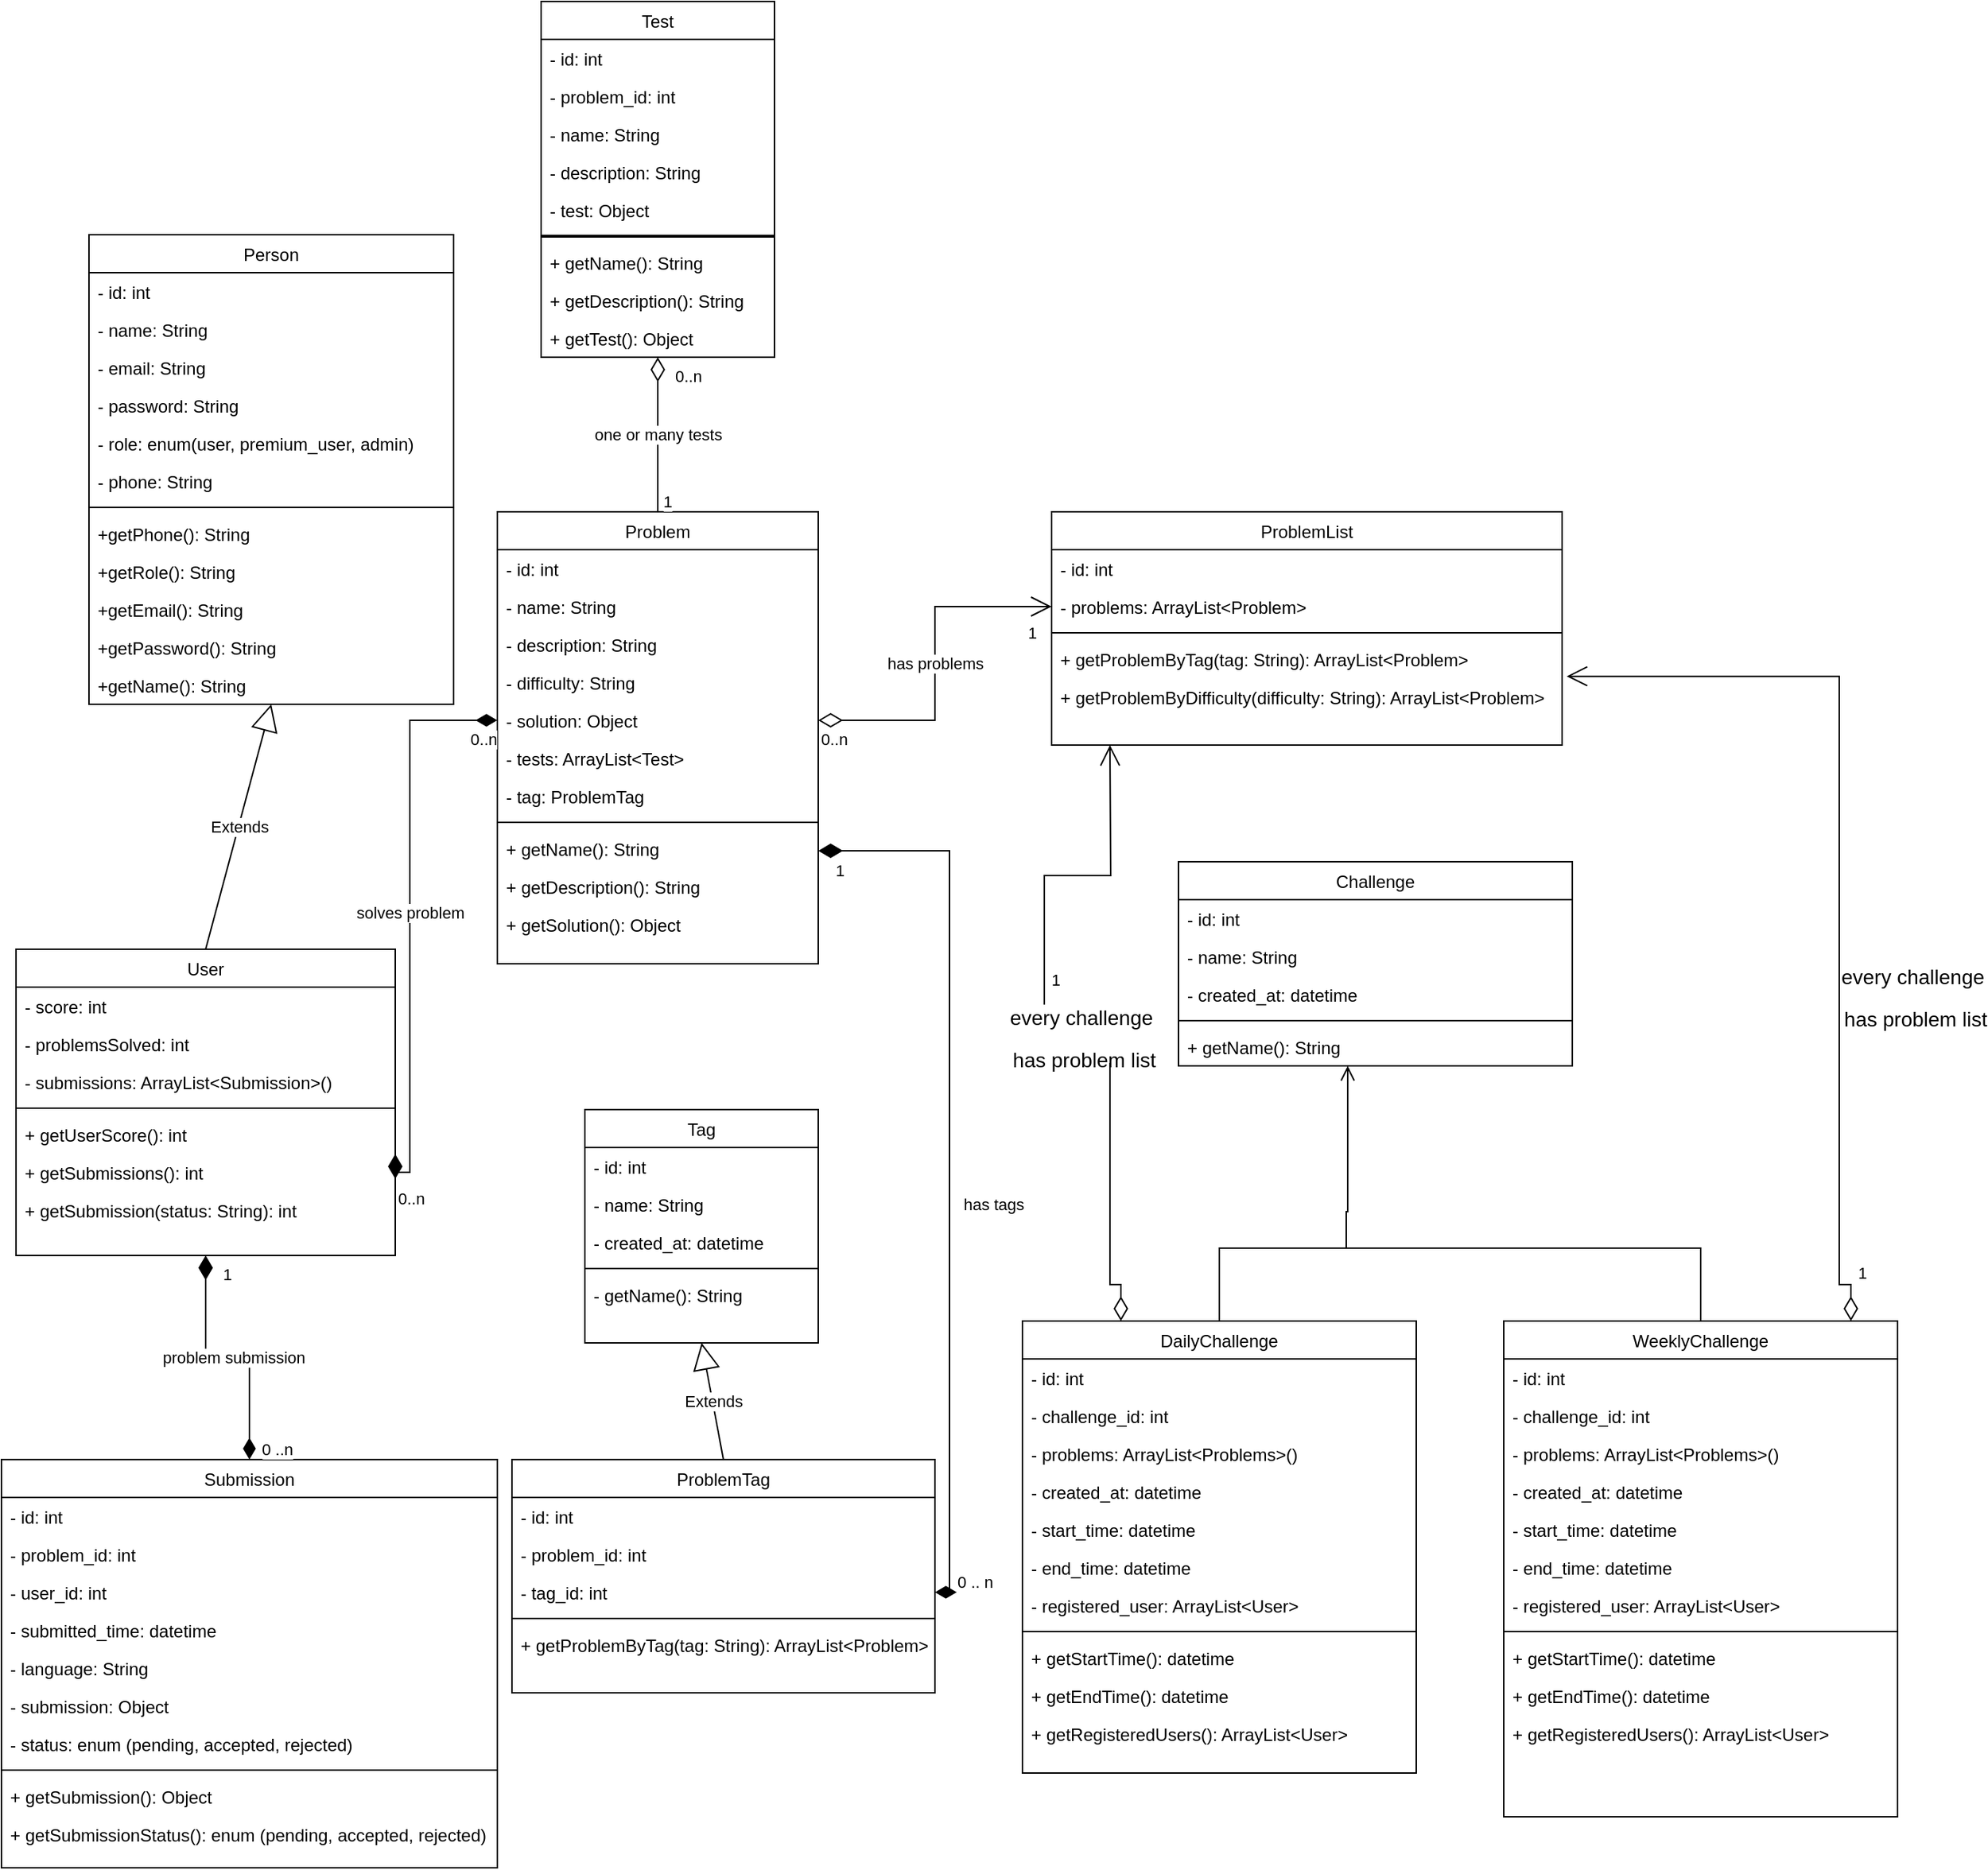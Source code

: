 <mxfile version="21.0.6" type="device"><diagram id="C5RBs43oDa-KdzZeNtuy" name="Page-1"><mxGraphModel dx="3000" dy="2715" grid="1" gridSize="10" guides="1" tooltips="1" connect="1" arrows="1" fold="1" page="1" pageScale="1" pageWidth="827" pageHeight="1169" math="0" shadow="0"><root><mxCell id="WIyWlLk6GJQsqaUBKTNV-0"/><mxCell id="WIyWlLk6GJQsqaUBKTNV-1" parent="WIyWlLk6GJQsqaUBKTNV-0"/><mxCell id="zkfFHV4jXpPFQw0GAbJ--0" value="Person" style="swimlane;fontStyle=0;align=center;verticalAlign=top;childLayout=stackLayout;horizontal=1;startSize=26;horizontalStack=0;resizeParent=1;resizeLast=0;collapsible=1;marginBottom=0;rounded=0;shadow=0;strokeWidth=1;" parent="WIyWlLk6GJQsqaUBKTNV-1" vertex="1"><mxGeometry x="80" y="-10" width="250" height="322" as="geometry"><mxRectangle x="230" y="140" width="160" height="26" as="alternateBounds"/></mxGeometry></mxCell><mxCell id="zkfFHV4jXpPFQw0GAbJ--1" value="- id: int" style="text;align=left;verticalAlign=top;spacingLeft=4;spacingRight=4;overflow=hidden;rotatable=0;points=[[0,0.5],[1,0.5]];portConstraint=eastwest;" parent="zkfFHV4jXpPFQw0GAbJ--0" vertex="1"><mxGeometry y="26" width="250" height="26" as="geometry"/></mxCell><mxCell id="zkfFHV4jXpPFQw0GAbJ--2" value="- name: String" style="text;align=left;verticalAlign=top;spacingLeft=4;spacingRight=4;overflow=hidden;rotatable=0;points=[[0,0.5],[1,0.5]];portConstraint=eastwest;rounded=0;shadow=0;html=0;" parent="zkfFHV4jXpPFQw0GAbJ--0" vertex="1"><mxGeometry y="52" width="250" height="26" as="geometry"/></mxCell><mxCell id="zkfFHV4jXpPFQw0GAbJ--3" value="- email: String" style="text;align=left;verticalAlign=top;spacingLeft=4;spacingRight=4;overflow=hidden;rotatable=0;points=[[0,0.5],[1,0.5]];portConstraint=eastwest;rounded=0;shadow=0;html=0;" parent="zkfFHV4jXpPFQw0GAbJ--0" vertex="1"><mxGeometry y="78" width="250" height="26" as="geometry"/></mxCell><mxCell id="Aw8aQ1RBLP3OvWB61qxJ-139" value="- password: String" style="text;align=left;verticalAlign=top;spacingLeft=4;spacingRight=4;overflow=hidden;rotatable=0;points=[[0,0.5],[1,0.5]];portConstraint=eastwest;rounded=0;shadow=0;html=0;" vertex="1" parent="zkfFHV4jXpPFQw0GAbJ--0"><mxGeometry y="104" width="250" height="26" as="geometry"/></mxCell><mxCell id="Aw8aQ1RBLP3OvWB61qxJ-0" value="- role: enum(user, premium_user, admin)" style="text;align=left;verticalAlign=top;spacingLeft=4;spacingRight=4;overflow=hidden;rotatable=0;points=[[0,0.5],[1,0.5]];portConstraint=eastwest;rounded=0;shadow=0;html=0;" vertex="1" parent="zkfFHV4jXpPFQw0GAbJ--0"><mxGeometry y="130" width="250" height="26" as="geometry"/></mxCell><mxCell id="Aw8aQ1RBLP3OvWB61qxJ-12" value="- phone: String" style="text;align=left;verticalAlign=top;spacingLeft=4;spacingRight=4;overflow=hidden;rotatable=0;points=[[0,0.5],[1,0.5]];portConstraint=eastwest;rounded=0;shadow=0;html=0;" vertex="1" parent="zkfFHV4jXpPFQw0GAbJ--0"><mxGeometry y="156" width="250" height="26" as="geometry"/></mxCell><mxCell id="Aw8aQ1RBLP3OvWB61qxJ-135" value="" style="line;strokeWidth=1;html=1;perimeter=backbonePerimeter;points=[];outlineConnect=0;" vertex="1" parent="zkfFHV4jXpPFQw0GAbJ--0"><mxGeometry y="182" width="250" height="10" as="geometry"/></mxCell><mxCell id="Aw8aQ1RBLP3OvWB61qxJ-136" value="+getPhone(): String" style="text;align=left;verticalAlign=top;spacingLeft=4;spacingRight=4;overflow=hidden;rotatable=0;points=[[0,0.5],[1,0.5]];portConstraint=eastwest;rounded=0;shadow=0;html=0;" vertex="1" parent="zkfFHV4jXpPFQw0GAbJ--0"><mxGeometry y="192" width="250" height="26" as="geometry"/></mxCell><mxCell id="Aw8aQ1RBLP3OvWB61qxJ-137" value="+getRole(): String" style="text;align=left;verticalAlign=top;spacingLeft=4;spacingRight=4;overflow=hidden;rotatable=0;points=[[0,0.5],[1,0.5]];portConstraint=eastwest;rounded=0;shadow=0;html=0;" vertex="1" parent="zkfFHV4jXpPFQw0GAbJ--0"><mxGeometry y="218" width="250" height="26" as="geometry"/></mxCell><mxCell id="Aw8aQ1RBLP3OvWB61qxJ-138" value="+getEmail(): String" style="text;align=left;verticalAlign=top;spacingLeft=4;spacingRight=4;overflow=hidden;rotatable=0;points=[[0,0.5],[1,0.5]];portConstraint=eastwest;rounded=0;shadow=0;html=0;" vertex="1" parent="zkfFHV4jXpPFQw0GAbJ--0"><mxGeometry y="244" width="250" height="26" as="geometry"/></mxCell><mxCell id="Aw8aQ1RBLP3OvWB61qxJ-140" value="+getPassword(): String" style="text;align=left;verticalAlign=top;spacingLeft=4;spacingRight=4;overflow=hidden;rotatable=0;points=[[0,0.5],[1,0.5]];portConstraint=eastwest;rounded=0;shadow=0;html=0;" vertex="1" parent="zkfFHV4jXpPFQw0GAbJ--0"><mxGeometry y="270" width="250" height="26" as="geometry"/></mxCell><mxCell id="Aw8aQ1RBLP3OvWB61qxJ-141" value="+getName(): String" style="text;align=left;verticalAlign=top;spacingLeft=4;spacingRight=4;overflow=hidden;rotatable=0;points=[[0,0.5],[1,0.5]];portConstraint=eastwest;rounded=0;shadow=0;html=0;" vertex="1" parent="zkfFHV4jXpPFQw0GAbJ--0"><mxGeometry y="296" width="250" height="26" as="geometry"/></mxCell><mxCell id="zkfFHV4jXpPFQw0GAbJ--17" value="Problem" style="swimlane;fontStyle=0;align=center;verticalAlign=top;childLayout=stackLayout;horizontal=1;startSize=26;horizontalStack=0;resizeParent=1;resizeLast=0;collapsible=1;marginBottom=0;rounded=0;shadow=0;strokeWidth=1;" parent="WIyWlLk6GJQsqaUBKTNV-1" vertex="1"><mxGeometry x="360" y="180" width="220" height="310" as="geometry"><mxRectangle x="550" y="140" width="160" height="26" as="alternateBounds"/></mxGeometry></mxCell><mxCell id="zkfFHV4jXpPFQw0GAbJ--18" value="- id: int" style="text;align=left;verticalAlign=top;spacingLeft=4;spacingRight=4;overflow=hidden;rotatable=0;points=[[0,0.5],[1,0.5]];portConstraint=eastwest;" parent="zkfFHV4jXpPFQw0GAbJ--17" vertex="1"><mxGeometry y="26" width="220" height="26" as="geometry"/></mxCell><mxCell id="zkfFHV4jXpPFQw0GAbJ--19" value="- name: String" style="text;align=left;verticalAlign=top;spacingLeft=4;spacingRight=4;overflow=hidden;rotatable=0;points=[[0,0.5],[1,0.5]];portConstraint=eastwest;rounded=0;shadow=0;html=0;" parent="zkfFHV4jXpPFQw0GAbJ--17" vertex="1"><mxGeometry y="52" width="220" height="26" as="geometry"/></mxCell><mxCell id="zkfFHV4jXpPFQw0GAbJ--20" value="- description: String" style="text;align=left;verticalAlign=top;spacingLeft=4;spacingRight=4;overflow=hidden;rotatable=0;points=[[0,0.5],[1,0.5]];portConstraint=eastwest;rounded=0;shadow=0;html=0;" parent="zkfFHV4jXpPFQw0GAbJ--17" vertex="1"><mxGeometry y="78" width="220" height="26" as="geometry"/></mxCell><mxCell id="zkfFHV4jXpPFQw0GAbJ--21" value="- difficulty: String" style="text;align=left;verticalAlign=top;spacingLeft=4;spacingRight=4;overflow=hidden;rotatable=0;points=[[0,0.5],[1,0.5]];portConstraint=eastwest;rounded=0;shadow=0;html=0;" parent="zkfFHV4jXpPFQw0GAbJ--17" vertex="1"><mxGeometry y="104" width="220" height="26" as="geometry"/></mxCell><mxCell id="zkfFHV4jXpPFQw0GAbJ--22" value="- solution: Object" style="text;align=left;verticalAlign=top;spacingLeft=4;spacingRight=4;overflow=hidden;rotatable=0;points=[[0,0.5],[1,0.5]];portConstraint=eastwest;rounded=0;shadow=0;html=0;" parent="zkfFHV4jXpPFQw0GAbJ--17" vertex="1"><mxGeometry y="130" width="220" height="26" as="geometry"/></mxCell><mxCell id="Aw8aQ1RBLP3OvWB61qxJ-3" value="- tests: ArrayList&lt;Test&gt;" style="text;align=left;verticalAlign=top;spacingLeft=4;spacingRight=4;overflow=hidden;rotatable=0;points=[[0,0.5],[1,0.5]];portConstraint=eastwest;rounded=0;shadow=0;html=0;" vertex="1" parent="zkfFHV4jXpPFQw0GAbJ--17"><mxGeometry y="156" width="220" height="26" as="geometry"/></mxCell><mxCell id="Aw8aQ1RBLP3OvWB61qxJ-14" value="- tag: ProblemTag" style="text;align=left;verticalAlign=top;spacingLeft=4;spacingRight=4;overflow=hidden;rotatable=0;points=[[0,0.5],[1,0.5]];portConstraint=eastwest;rounded=0;shadow=0;html=0;" vertex="1" parent="zkfFHV4jXpPFQw0GAbJ--17"><mxGeometry y="182" width="220" height="26" as="geometry"/></mxCell><mxCell id="Aw8aQ1RBLP3OvWB61qxJ-128" value="" style="line;strokeWidth=1;html=1;perimeter=backbonePerimeter;points=[];outlineConnect=0;" vertex="1" parent="zkfFHV4jXpPFQw0GAbJ--17"><mxGeometry y="208" width="220" height="10" as="geometry"/></mxCell><mxCell id="Aw8aQ1RBLP3OvWB61qxJ-129" value="+ getName(): String" style="text;align=left;verticalAlign=top;spacingLeft=4;spacingRight=4;overflow=hidden;rotatable=0;points=[[0,0.5],[1,0.5]];portConstraint=eastwest;rounded=0;shadow=0;html=0;" vertex="1" parent="zkfFHV4jXpPFQw0GAbJ--17"><mxGeometry y="218" width="220" height="26" as="geometry"/></mxCell><mxCell id="Aw8aQ1RBLP3OvWB61qxJ-130" value="+ getDescription(): String" style="text;align=left;verticalAlign=top;spacingLeft=4;spacingRight=4;overflow=hidden;rotatable=0;points=[[0,0.5],[1,0.5]];portConstraint=eastwest;rounded=0;shadow=0;html=0;" vertex="1" parent="zkfFHV4jXpPFQw0GAbJ--17"><mxGeometry y="244" width="220" height="26" as="geometry"/></mxCell><mxCell id="Aw8aQ1RBLP3OvWB61qxJ-131" value="+ getSolution(): Object" style="text;align=left;verticalAlign=top;spacingLeft=4;spacingRight=4;overflow=hidden;rotatable=0;points=[[0,0.5],[1,0.5]];portConstraint=eastwest;rounded=0;shadow=0;html=0;" vertex="1" parent="zkfFHV4jXpPFQw0GAbJ--17"><mxGeometry y="270" width="220" height="26" as="geometry"/></mxCell><mxCell id="Aw8aQ1RBLP3OvWB61qxJ-5" value="User" style="swimlane;fontStyle=0;align=center;verticalAlign=top;childLayout=stackLayout;horizontal=1;startSize=26;horizontalStack=0;resizeParent=1;resizeLast=0;collapsible=1;marginBottom=0;rounded=0;shadow=0;strokeWidth=1;" vertex="1" parent="WIyWlLk6GJQsqaUBKTNV-1"><mxGeometry x="30" y="480" width="260" height="210" as="geometry"><mxRectangle x="550" y="140" width="160" height="26" as="alternateBounds"/></mxGeometry></mxCell><mxCell id="Aw8aQ1RBLP3OvWB61qxJ-6" value="- score: int" style="text;align=left;verticalAlign=top;spacingLeft=4;spacingRight=4;overflow=hidden;rotatable=0;points=[[0,0.5],[1,0.5]];portConstraint=eastwest;" vertex="1" parent="Aw8aQ1RBLP3OvWB61qxJ-5"><mxGeometry y="26" width="260" height="26" as="geometry"/></mxCell><mxCell id="Aw8aQ1RBLP3OvWB61qxJ-13" value="- problemsSolved: int" style="text;align=left;verticalAlign=top;spacingLeft=4;spacingRight=4;overflow=hidden;rotatable=0;points=[[0,0.5],[1,0.5]];portConstraint=eastwest;" vertex="1" parent="Aw8aQ1RBLP3OvWB61qxJ-5"><mxGeometry y="52" width="260" height="26" as="geometry"/></mxCell><mxCell id="Aw8aQ1RBLP3OvWB61qxJ-15" value="- submissions: ArrayList&lt;Submission&gt;()" style="text;align=left;verticalAlign=top;spacingLeft=4;spacingRight=4;overflow=hidden;rotatable=0;points=[[0,0.5],[1,0.5]];portConstraint=eastwest;" vertex="1" parent="Aw8aQ1RBLP3OvWB61qxJ-5"><mxGeometry y="78" width="260" height="26" as="geometry"/></mxCell><mxCell id="Aw8aQ1RBLP3OvWB61qxJ-107" value="" style="line;strokeWidth=1;html=1;perimeter=backbonePerimeter;points=[];outlineConnect=0;" vertex="1" parent="Aw8aQ1RBLP3OvWB61qxJ-5"><mxGeometry y="104" width="260" height="10" as="geometry"/></mxCell><mxCell id="Aw8aQ1RBLP3OvWB61qxJ-108" value="+ getUserScore(): int" style="text;align=left;verticalAlign=top;spacingLeft=4;spacingRight=4;overflow=hidden;rotatable=0;points=[[0,0.5],[1,0.5]];portConstraint=eastwest;" vertex="1" parent="Aw8aQ1RBLP3OvWB61qxJ-5"><mxGeometry y="114" width="260" height="26" as="geometry"/></mxCell><mxCell id="Aw8aQ1RBLP3OvWB61qxJ-109" value="+ getSubmissions(): int" style="text;align=left;verticalAlign=top;spacingLeft=4;spacingRight=4;overflow=hidden;rotatable=0;points=[[0,0.5],[1,0.5]];portConstraint=eastwest;" vertex="1" parent="Aw8aQ1RBLP3OvWB61qxJ-5"><mxGeometry y="140" width="260" height="26" as="geometry"/></mxCell><mxCell id="Aw8aQ1RBLP3OvWB61qxJ-110" value="+ getSubmission(status: String): int" style="text;align=left;verticalAlign=top;spacingLeft=4;spacingRight=4;overflow=hidden;rotatable=0;points=[[0,0.5],[1,0.5]];portConstraint=eastwest;" vertex="1" parent="Aw8aQ1RBLP3OvWB61qxJ-5"><mxGeometry y="166" width="260" height="26" as="geometry"/></mxCell><mxCell id="Aw8aQ1RBLP3OvWB61qxJ-16" value="Submission" style="swimlane;fontStyle=0;align=center;verticalAlign=top;childLayout=stackLayout;horizontal=1;startSize=26;horizontalStack=0;resizeParent=1;resizeLast=0;collapsible=1;marginBottom=0;rounded=0;shadow=0;strokeWidth=1;" vertex="1" parent="WIyWlLk6GJQsqaUBKTNV-1"><mxGeometry x="20" y="830" width="340" height="280" as="geometry"><mxRectangle x="550" y="140" width="160" height="26" as="alternateBounds"/></mxGeometry></mxCell><mxCell id="Aw8aQ1RBLP3OvWB61qxJ-17" value="- id: int" style="text;align=left;verticalAlign=top;spacingLeft=4;spacingRight=4;overflow=hidden;rotatable=0;points=[[0,0.5],[1,0.5]];portConstraint=eastwest;" vertex="1" parent="Aw8aQ1RBLP3OvWB61qxJ-16"><mxGeometry y="26" width="340" height="26" as="geometry"/></mxCell><mxCell id="Aw8aQ1RBLP3OvWB61qxJ-23" value="- problem_id: int" style="text;align=left;verticalAlign=top;spacingLeft=4;spacingRight=4;overflow=hidden;rotatable=0;points=[[0,0.5],[1,0.5]];portConstraint=eastwest;" vertex="1" parent="Aw8aQ1RBLP3OvWB61qxJ-16"><mxGeometry y="52" width="340" height="26" as="geometry"/></mxCell><mxCell id="Aw8aQ1RBLP3OvWB61qxJ-18" value="- user_id: int" style="text;align=left;verticalAlign=top;spacingLeft=4;spacingRight=4;overflow=hidden;rotatable=0;points=[[0,0.5],[1,0.5]];portConstraint=eastwest;rounded=0;shadow=0;html=0;" vertex="1" parent="Aw8aQ1RBLP3OvWB61qxJ-16"><mxGeometry y="78" width="340" height="26" as="geometry"/></mxCell><mxCell id="Aw8aQ1RBLP3OvWB61qxJ-19" value="- submitted_time: datetime" style="text;align=left;verticalAlign=top;spacingLeft=4;spacingRight=4;overflow=hidden;rotatable=0;points=[[0,0.5],[1,0.5]];portConstraint=eastwest;rounded=0;shadow=0;html=0;" vertex="1" parent="Aw8aQ1RBLP3OvWB61qxJ-16"><mxGeometry y="104" width="340" height="26" as="geometry"/></mxCell><mxCell id="Aw8aQ1RBLP3OvWB61qxJ-20" value="- language: String" style="text;align=left;verticalAlign=top;spacingLeft=4;spacingRight=4;overflow=hidden;rotatable=0;points=[[0,0.5],[1,0.5]];portConstraint=eastwest;rounded=0;shadow=0;html=0;" vertex="1" parent="Aw8aQ1RBLP3OvWB61qxJ-16"><mxGeometry y="130" width="340" height="26" as="geometry"/></mxCell><mxCell id="Aw8aQ1RBLP3OvWB61qxJ-21" value="- submission: Object" style="text;align=left;verticalAlign=top;spacingLeft=4;spacingRight=4;overflow=hidden;rotatable=0;points=[[0,0.5],[1,0.5]];portConstraint=eastwest;rounded=0;shadow=0;html=0;" vertex="1" parent="Aw8aQ1RBLP3OvWB61qxJ-16"><mxGeometry y="156" width="340" height="26" as="geometry"/></mxCell><mxCell id="Aw8aQ1RBLP3OvWB61qxJ-24" value="- status: enum (pending, accepted, rejected)" style="text;align=left;verticalAlign=top;spacingLeft=4;spacingRight=4;overflow=hidden;rotatable=0;points=[[0,0.5],[1,0.5]];portConstraint=eastwest;rounded=0;shadow=0;html=0;" vertex="1" parent="Aw8aQ1RBLP3OvWB61qxJ-16"><mxGeometry y="182" width="340" height="26" as="geometry"/></mxCell><mxCell id="Aw8aQ1RBLP3OvWB61qxJ-114" value="" style="line;strokeWidth=1;html=1;perimeter=backbonePerimeter;points=[];outlineConnect=0;" vertex="1" parent="Aw8aQ1RBLP3OvWB61qxJ-16"><mxGeometry y="208" width="340" height="10" as="geometry"/></mxCell><mxCell id="Aw8aQ1RBLP3OvWB61qxJ-126" value="+ getSubmission(): Object" style="text;align=left;verticalAlign=top;spacingLeft=4;spacingRight=4;overflow=hidden;rotatable=0;points=[[0,0.5],[1,0.5]];portConstraint=eastwest;rounded=0;shadow=0;html=0;" vertex="1" parent="Aw8aQ1RBLP3OvWB61qxJ-16"><mxGeometry y="218" width="340" height="26" as="geometry"/></mxCell><mxCell id="Aw8aQ1RBLP3OvWB61qxJ-127" value="+ getSubmissionStatus(): enum (pending, accepted, rejected)&#10; " style="text;align=left;verticalAlign=top;spacingLeft=4;spacingRight=4;overflow=hidden;rotatable=0;points=[[0,0.5],[1,0.5]];portConstraint=eastwest;rounded=0;shadow=0;html=0;" vertex="1" parent="Aw8aQ1RBLP3OvWB61qxJ-16"><mxGeometry y="244" width="340" height="26" as="geometry"/></mxCell><mxCell id="Aw8aQ1RBLP3OvWB61qxJ-30" value="ProblemList" style="swimlane;fontStyle=0;align=center;verticalAlign=top;childLayout=stackLayout;horizontal=1;startSize=26;horizontalStack=0;resizeParent=1;resizeLast=0;collapsible=1;marginBottom=0;rounded=0;shadow=0;strokeWidth=1;" vertex="1" parent="WIyWlLk6GJQsqaUBKTNV-1"><mxGeometry x="740" y="180" width="350" height="160" as="geometry"><mxRectangle x="550" y="140" width="160" height="26" as="alternateBounds"/></mxGeometry></mxCell><mxCell id="Aw8aQ1RBLP3OvWB61qxJ-31" value="- id: int" style="text;align=left;verticalAlign=top;spacingLeft=4;spacingRight=4;overflow=hidden;rotatable=0;points=[[0,0.5],[1,0.5]];portConstraint=eastwest;" vertex="1" parent="Aw8aQ1RBLP3OvWB61qxJ-30"><mxGeometry y="26" width="350" height="26" as="geometry"/></mxCell><mxCell id="Aw8aQ1RBLP3OvWB61qxJ-32" value="- problems: ArrayList&lt;Problem&gt;" style="text;align=left;verticalAlign=top;spacingLeft=4;spacingRight=4;overflow=hidden;rotatable=0;points=[[0,0.5],[1,0.5]];portConstraint=eastwest;rounded=0;shadow=0;html=0;" vertex="1" parent="Aw8aQ1RBLP3OvWB61qxJ-30"><mxGeometry y="52" width="350" height="26" as="geometry"/></mxCell><mxCell id="Aw8aQ1RBLP3OvWB61qxJ-132" value="" style="line;strokeWidth=1;html=1;perimeter=backbonePerimeter;points=[];outlineConnect=0;" vertex="1" parent="Aw8aQ1RBLP3OvWB61qxJ-30"><mxGeometry y="78" width="350" height="10" as="geometry"/></mxCell><mxCell id="Aw8aQ1RBLP3OvWB61qxJ-133" value="+ getProblemByTag(tag: String): ArrayList&lt;Problem&gt;" style="text;align=left;verticalAlign=top;spacingLeft=4;spacingRight=4;overflow=hidden;rotatable=0;points=[[0,0.5],[1,0.5]];portConstraint=eastwest;rounded=0;shadow=0;html=0;" vertex="1" parent="Aw8aQ1RBLP3OvWB61qxJ-30"><mxGeometry y="88" width="350" height="26" as="geometry"/></mxCell><mxCell id="Aw8aQ1RBLP3OvWB61qxJ-134" value="+ getProblemByDifficulty(difficulty: String): ArrayList&lt;Problem&gt;" style="text;align=left;verticalAlign=top;spacingLeft=4;spacingRight=4;overflow=hidden;rotatable=0;points=[[0,0.5],[1,0.5]];portConstraint=eastwest;rounded=0;shadow=0;html=0;" vertex="1" parent="Aw8aQ1RBLP3OvWB61qxJ-30"><mxGeometry y="114" width="350" height="26" as="geometry"/></mxCell><mxCell id="Aw8aQ1RBLP3OvWB61qxJ-38" value="Tag" style="swimlane;fontStyle=0;align=center;verticalAlign=top;childLayout=stackLayout;horizontal=1;startSize=26;horizontalStack=0;resizeParent=1;resizeLast=0;collapsible=1;marginBottom=0;rounded=0;shadow=0;strokeWidth=1;" vertex="1" parent="WIyWlLk6GJQsqaUBKTNV-1"><mxGeometry x="420" y="590" width="160" height="160" as="geometry"><mxRectangle x="550" y="140" width="160" height="26" as="alternateBounds"/></mxGeometry></mxCell><mxCell id="Aw8aQ1RBLP3OvWB61qxJ-39" value="- id: int" style="text;align=left;verticalAlign=top;spacingLeft=4;spacingRight=4;overflow=hidden;rotatable=0;points=[[0,0.5],[1,0.5]];portConstraint=eastwest;" vertex="1" parent="Aw8aQ1RBLP3OvWB61qxJ-38"><mxGeometry y="26" width="160" height="26" as="geometry"/></mxCell><mxCell id="Aw8aQ1RBLP3OvWB61qxJ-40" value="- name: String" style="text;align=left;verticalAlign=top;spacingLeft=4;spacingRight=4;overflow=hidden;rotatable=0;points=[[0,0.5],[1,0.5]];portConstraint=eastwest;" vertex="1" parent="Aw8aQ1RBLP3OvWB61qxJ-38"><mxGeometry y="52" width="160" height="26" as="geometry"/></mxCell><mxCell id="Aw8aQ1RBLP3OvWB61qxJ-41" value="- created_at: datetime" style="text;align=left;verticalAlign=top;spacingLeft=4;spacingRight=4;overflow=hidden;rotatable=0;points=[[0,0.5],[1,0.5]];portConstraint=eastwest;" vertex="1" parent="Aw8aQ1RBLP3OvWB61qxJ-38"><mxGeometry y="78" width="160" height="26" as="geometry"/></mxCell><mxCell id="Aw8aQ1RBLP3OvWB61qxJ-159" value="" style="line;strokeWidth=1;html=1;perimeter=backbonePerimeter;points=[];outlineConnect=0;" vertex="1" parent="Aw8aQ1RBLP3OvWB61qxJ-38"><mxGeometry y="104" width="160" height="10" as="geometry"/></mxCell><mxCell id="Aw8aQ1RBLP3OvWB61qxJ-160" value="- getName(): String" style="text;align=left;verticalAlign=top;spacingLeft=4;spacingRight=4;overflow=hidden;rotatable=0;points=[[0,0.5],[1,0.5]];portConstraint=eastwest;" vertex="1" parent="Aw8aQ1RBLP3OvWB61qxJ-38"><mxGeometry y="114" width="160" height="26" as="geometry"/></mxCell><mxCell id="Aw8aQ1RBLP3OvWB61qxJ-42" value="ProblemTag" style="swimlane;fontStyle=0;align=center;verticalAlign=top;childLayout=stackLayout;horizontal=1;startSize=26;horizontalStack=0;resizeParent=1;resizeLast=0;collapsible=1;marginBottom=0;rounded=0;shadow=0;strokeWidth=1;" vertex="1" parent="WIyWlLk6GJQsqaUBKTNV-1"><mxGeometry x="370" y="830" width="290" height="160" as="geometry"><mxRectangle x="550" y="140" width="160" height="26" as="alternateBounds"/></mxGeometry></mxCell><mxCell id="Aw8aQ1RBLP3OvWB61qxJ-43" value="- id: int" style="text;align=left;verticalAlign=top;spacingLeft=4;spacingRight=4;overflow=hidden;rotatable=0;points=[[0,0.5],[1,0.5]];portConstraint=eastwest;" vertex="1" parent="Aw8aQ1RBLP3OvWB61qxJ-42"><mxGeometry y="26" width="290" height="26" as="geometry"/></mxCell><mxCell id="Aw8aQ1RBLP3OvWB61qxJ-44" value="- problem_id: int" style="text;align=left;verticalAlign=top;spacingLeft=4;spacingRight=4;overflow=hidden;rotatable=0;points=[[0,0.5],[1,0.5]];portConstraint=eastwest;" vertex="1" parent="Aw8aQ1RBLP3OvWB61qxJ-42"><mxGeometry y="52" width="290" height="26" as="geometry"/></mxCell><mxCell id="Aw8aQ1RBLP3OvWB61qxJ-45" value="- tag_id: int" style="text;align=left;verticalAlign=top;spacingLeft=4;spacingRight=4;overflow=hidden;rotatable=0;points=[[0,0.5],[1,0.5]];portConstraint=eastwest;" vertex="1" parent="Aw8aQ1RBLP3OvWB61qxJ-42"><mxGeometry y="78" width="290" height="26" as="geometry"/></mxCell><mxCell id="Aw8aQ1RBLP3OvWB61qxJ-112" value="" style="line;strokeWidth=1;html=1;perimeter=backbonePerimeter;points=[];outlineConnect=0;" vertex="1" parent="Aw8aQ1RBLP3OvWB61qxJ-42"><mxGeometry y="104" width="290" height="10" as="geometry"/></mxCell><mxCell id="Aw8aQ1RBLP3OvWB61qxJ-113" value="+ getProblemByTag(tag: String): ArrayList&lt;Problem&gt;" style="text;align=left;verticalAlign=top;spacingLeft=4;spacingRight=4;overflow=hidden;rotatable=0;points=[[0,0.5],[1,0.5]];portConstraint=eastwest;" vertex="1" parent="Aw8aQ1RBLP3OvWB61qxJ-42"><mxGeometry y="114" width="290" height="26" as="geometry"/></mxCell><mxCell id="Aw8aQ1RBLP3OvWB61qxJ-47" value="solves problem" style="endArrow=diamondThin;html=1;endSize=12;startArrow=diamondThin;startSize=14;startFill=1;edgeStyle=orthogonalEdgeStyle;rounded=0;exitX=1;exitY=0.75;exitDx=0;exitDy=0;entryX=0;entryY=0.5;entryDx=0;entryDy=0;endFill=1;" edge="1" parent="WIyWlLk6GJQsqaUBKTNV-1" source="Aw8aQ1RBLP3OvWB61qxJ-5" target="zkfFHV4jXpPFQw0GAbJ--22"><mxGeometry relative="1" as="geometry"><mxPoint x="280" y="620" as="sourcePoint"/><mxPoint x="350" y="380" as="targetPoint"/><Array as="points"><mxPoint x="300" y="633"/><mxPoint x="300" y="323"/></Array></mxGeometry></mxCell><mxCell id="Aw8aQ1RBLP3OvWB61qxJ-48" value="0..n" style="edgeLabel;resizable=0;html=1;align=left;verticalAlign=top;" connectable="0" vertex="1" parent="Aw8aQ1RBLP3OvWB61qxJ-47"><mxGeometry x="-1" relative="1" as="geometry"/></mxCell><mxCell id="Aw8aQ1RBLP3OvWB61qxJ-49" value="0..n" style="edgeLabel;resizable=0;html=1;align=right;verticalAlign=top;" connectable="0" vertex="1" parent="Aw8aQ1RBLP3OvWB61qxJ-47"><mxGeometry x="1" relative="1" as="geometry"/></mxCell><mxCell id="Aw8aQ1RBLP3OvWB61qxJ-50" value="Extends" style="endArrow=block;endSize=16;endFill=0;html=1;rounded=0;exitX=0.5;exitY=0;exitDx=0;exitDy=0;entryX=0.5;entryY=1;entryDx=0;entryDy=0;" edge="1" parent="WIyWlLk6GJQsqaUBKTNV-1" source="Aw8aQ1RBLP3OvWB61qxJ-5" target="zkfFHV4jXpPFQw0GAbJ--0"><mxGeometry width="160" relative="1" as="geometry"><mxPoint x="50" y="460" as="sourcePoint"/><mxPoint x="210" y="460" as="targetPoint"/></mxGeometry></mxCell><mxCell id="Aw8aQ1RBLP3OvWB61qxJ-51" value="Extends" style="endArrow=block;endSize=16;endFill=0;html=1;rounded=0;exitX=0.5;exitY=0;exitDx=0;exitDy=0;entryX=0.5;entryY=1;entryDx=0;entryDy=0;" edge="1" parent="WIyWlLk6GJQsqaUBKTNV-1" source="Aw8aQ1RBLP3OvWB61qxJ-42" target="Aw8aQ1RBLP3OvWB61qxJ-38"><mxGeometry width="160" relative="1" as="geometry"><mxPoint x="500" y="810" as="sourcePoint"/><mxPoint x="500" y="770" as="targetPoint"/></mxGeometry></mxCell><mxCell id="Aw8aQ1RBLP3OvWB61qxJ-52" value="problem submission" style="endArrow=diamondThin;html=1;endSize=12;startArrow=diamondThin;startSize=14;startFill=1;edgeStyle=orthogonalEdgeStyle;rounded=0;exitX=0.5;exitY=1;exitDx=0;exitDy=0;entryX=0.5;entryY=0;entryDx=0;entryDy=0;endFill=1;" edge="1" parent="WIyWlLk6GJQsqaUBKTNV-1" source="Aw8aQ1RBLP3OvWB61qxJ-5" target="Aw8aQ1RBLP3OvWB61qxJ-16"><mxGeometry x="0.048" relative="1" as="geometry"><mxPoint x="80" y="740" as="sourcePoint"/><mxPoint x="240" y="740" as="targetPoint"/><mxPoint as="offset"/></mxGeometry></mxCell><mxCell id="Aw8aQ1RBLP3OvWB61qxJ-53" value="1" style="edgeLabel;resizable=0;html=1;align=left;verticalAlign=top;" connectable="0" vertex="1" parent="Aw8aQ1RBLP3OvWB61qxJ-52"><mxGeometry x="-1" relative="1" as="geometry"><mxPoint x="10" as="offset"/></mxGeometry></mxCell><mxCell id="Aw8aQ1RBLP3OvWB61qxJ-54" value="0 ..n" style="edgeLabel;resizable=0;html=1;align=right;verticalAlign=top;" connectable="0" vertex="1" parent="Aw8aQ1RBLP3OvWB61qxJ-52"><mxGeometry x="1" relative="1" as="geometry"><mxPoint x="30" y="-20" as="offset"/></mxGeometry></mxCell><mxCell id="Aw8aQ1RBLP3OvWB61qxJ-59" value="has problems" style="endArrow=open;html=1;endSize=12;startArrow=diamondThin;startSize=14;startFill=0;edgeStyle=orthogonalEdgeStyle;rounded=0;exitX=1;exitY=0.5;exitDx=0;exitDy=0;entryX=0;entryY=0.5;entryDx=0;entryDy=0;" edge="1" parent="WIyWlLk6GJQsqaUBKTNV-1" source="zkfFHV4jXpPFQw0GAbJ--22" target="Aw8aQ1RBLP3OvWB61qxJ-32"><mxGeometry relative="1" as="geometry"><mxPoint x="590" y="260" as="sourcePoint"/><mxPoint x="720" y="260" as="targetPoint"/></mxGeometry></mxCell><mxCell id="Aw8aQ1RBLP3OvWB61qxJ-60" value="0..n" style="edgeLabel;resizable=0;html=1;align=left;verticalAlign=top;" connectable="0" vertex="1" parent="Aw8aQ1RBLP3OvWB61qxJ-59"><mxGeometry x="-1" relative="1" as="geometry"/></mxCell><mxCell id="Aw8aQ1RBLP3OvWB61qxJ-61" value="1" style="edgeLabel;resizable=0;html=1;align=right;verticalAlign=top;" connectable="0" vertex="1" parent="Aw8aQ1RBLP3OvWB61qxJ-59"><mxGeometry x="1" relative="1" as="geometry"><mxPoint x="-10" y="5" as="offset"/></mxGeometry></mxCell><mxCell id="Aw8aQ1RBLP3OvWB61qxJ-62" value="has tags" style="endArrow=diamondThin;html=1;endSize=12;startArrow=diamondThin;startSize=14;startFill=1;edgeStyle=orthogonalEdgeStyle;rounded=0;exitX=1;exitY=0.75;exitDx=0;exitDy=0;endFill=1;entryX=1;entryY=0.5;entryDx=0;entryDy=0;" edge="1" parent="WIyWlLk6GJQsqaUBKTNV-1" source="zkfFHV4jXpPFQw0GAbJ--17" target="Aw8aQ1RBLP3OvWB61qxJ-45"><mxGeometry x="0.091" y="30" relative="1" as="geometry"><mxPoint x="660" y="650" as="sourcePoint"/><mxPoint x="640" y="930" as="targetPoint"/><mxPoint as="offset"/></mxGeometry></mxCell><mxCell id="Aw8aQ1RBLP3OvWB61qxJ-63" value="1" style="edgeLabel;resizable=0;html=1;align=left;verticalAlign=top;" connectable="0" vertex="1" parent="Aw8aQ1RBLP3OvWB61qxJ-62"><mxGeometry x="-1" relative="1" as="geometry"><mxPoint x="10" as="offset"/></mxGeometry></mxCell><mxCell id="Aw8aQ1RBLP3OvWB61qxJ-64" value="0 .. n" style="edgeLabel;resizable=0;html=1;align=right;verticalAlign=top;" connectable="0" vertex="1" parent="Aw8aQ1RBLP3OvWB61qxJ-62"><mxGeometry x="1" relative="1" as="geometry"><mxPoint x="40" y="-20" as="offset"/></mxGeometry></mxCell><mxCell id="Aw8aQ1RBLP3OvWB61qxJ-65" value="Challenge" style="swimlane;fontStyle=0;align=center;verticalAlign=top;childLayout=stackLayout;horizontal=1;startSize=26;horizontalStack=0;resizeParent=1;resizeLast=0;collapsible=1;marginBottom=0;rounded=0;shadow=0;strokeWidth=1;" vertex="1" parent="WIyWlLk6GJQsqaUBKTNV-1"><mxGeometry x="827" y="420" width="270" height="140" as="geometry"><mxRectangle x="230" y="140" width="160" height="26" as="alternateBounds"/></mxGeometry></mxCell><mxCell id="Aw8aQ1RBLP3OvWB61qxJ-66" value="- id: int" style="text;align=left;verticalAlign=top;spacingLeft=4;spacingRight=4;overflow=hidden;rotatable=0;points=[[0,0.5],[1,0.5]];portConstraint=eastwest;" vertex="1" parent="Aw8aQ1RBLP3OvWB61qxJ-65"><mxGeometry y="26" width="270" height="26" as="geometry"/></mxCell><mxCell id="Aw8aQ1RBLP3OvWB61qxJ-67" value="- name: String" style="text;align=left;verticalAlign=top;spacingLeft=4;spacingRight=4;overflow=hidden;rotatable=0;points=[[0,0.5],[1,0.5]];portConstraint=eastwest;rounded=0;shadow=0;html=0;" vertex="1" parent="Aw8aQ1RBLP3OvWB61qxJ-65"><mxGeometry y="52" width="270" height="26" as="geometry"/></mxCell><mxCell id="Aw8aQ1RBLP3OvWB61qxJ-72" value="- created_at: datetime" style="text;align=left;verticalAlign=top;spacingLeft=4;spacingRight=4;overflow=hidden;rotatable=0;points=[[0,0.5],[1,0.5]];portConstraint=eastwest;rounded=0;shadow=0;html=0;" vertex="1" parent="Aw8aQ1RBLP3OvWB61qxJ-65"><mxGeometry y="78" width="270" height="26" as="geometry"/></mxCell><mxCell id="Aw8aQ1RBLP3OvWB61qxJ-161" value="" style="line;strokeWidth=1;html=1;perimeter=backbonePerimeter;points=[];outlineConnect=0;" vertex="1" parent="Aw8aQ1RBLP3OvWB61qxJ-65"><mxGeometry y="104" width="270" height="10" as="geometry"/></mxCell><mxCell id="Aw8aQ1RBLP3OvWB61qxJ-162" value="+ getName(): String" style="text;align=left;verticalAlign=top;spacingLeft=4;spacingRight=4;overflow=hidden;rotatable=0;points=[[0,0.5],[1,0.5]];portConstraint=eastwest;rounded=0;shadow=0;html=0;" vertex="1" parent="Aw8aQ1RBLP3OvWB61qxJ-65"><mxGeometry y="114" width="270" height="26" as="geometry"/></mxCell><mxCell id="Aw8aQ1RBLP3OvWB61qxJ-89" style="edgeStyle=orthogonalEdgeStyle;rounded=0;orthogonalLoop=1;jettySize=auto;html=1;entryX=0;entryY=0.5;entryDx=0;entryDy=0;entryPerimeter=0;endArrow=none;endFill=0;" edge="1" parent="WIyWlLk6GJQsqaUBKTNV-1" source="Aw8aQ1RBLP3OvWB61qxJ-73" target="Aw8aQ1RBLP3OvWB61qxJ-86"><mxGeometry relative="1" as="geometry"><Array as="points"><mxPoint x="855" y="685"/></Array></mxGeometry></mxCell><mxCell id="Aw8aQ1RBLP3OvWB61qxJ-73" value="DailyChallenge" style="swimlane;fontStyle=0;align=center;verticalAlign=top;childLayout=stackLayout;horizontal=1;startSize=26;horizontalStack=0;resizeParent=1;resizeLast=0;collapsible=1;marginBottom=0;rounded=0;shadow=0;strokeWidth=1;" vertex="1" parent="WIyWlLk6GJQsqaUBKTNV-1"><mxGeometry x="720" y="735" width="270" height="310" as="geometry"><mxRectangle x="230" y="140" width="160" height="26" as="alternateBounds"/></mxGeometry></mxCell><mxCell id="Aw8aQ1RBLP3OvWB61qxJ-74" value="- id: int" style="text;align=left;verticalAlign=top;spacingLeft=4;spacingRight=4;overflow=hidden;rotatable=0;points=[[0,0.5],[1,0.5]];portConstraint=eastwest;" vertex="1" parent="Aw8aQ1RBLP3OvWB61qxJ-73"><mxGeometry y="26" width="270" height="26" as="geometry"/></mxCell><mxCell id="Aw8aQ1RBLP3OvWB61qxJ-75" value="- challenge_id: int" style="text;align=left;verticalAlign=top;spacingLeft=4;spacingRight=4;overflow=hidden;rotatable=0;points=[[0,0.5],[1,0.5]];portConstraint=eastwest;rounded=0;shadow=0;html=0;" vertex="1" parent="Aw8aQ1RBLP3OvWB61qxJ-73"><mxGeometry y="52" width="270" height="26" as="geometry"/></mxCell><mxCell id="Aw8aQ1RBLP3OvWB61qxJ-76" value="- problems: ArrayList&lt;Problems&gt;()" style="text;align=left;verticalAlign=top;spacingLeft=4;spacingRight=4;overflow=hidden;rotatable=0;points=[[0,0.5],[1,0.5]];portConstraint=eastwest;rounded=0;shadow=0;html=0;" vertex="1" parent="Aw8aQ1RBLP3OvWB61qxJ-73"><mxGeometry y="78" width="270" height="26" as="geometry"/></mxCell><mxCell id="Aw8aQ1RBLP3OvWB61qxJ-77" value="- created_at: datetime" style="text;align=left;verticalAlign=top;spacingLeft=4;spacingRight=4;overflow=hidden;rotatable=0;points=[[0,0.5],[1,0.5]];portConstraint=eastwest;rounded=0;shadow=0;html=0;" vertex="1" parent="Aw8aQ1RBLP3OvWB61qxJ-73"><mxGeometry y="104" width="270" height="26" as="geometry"/></mxCell><mxCell id="Aw8aQ1RBLP3OvWB61qxJ-90" value="- start_time: datetime" style="text;align=left;verticalAlign=top;spacingLeft=4;spacingRight=4;overflow=hidden;rotatable=0;points=[[0,0.5],[1,0.5]];portConstraint=eastwest;rounded=0;shadow=0;html=0;" vertex="1" parent="Aw8aQ1RBLP3OvWB61qxJ-73"><mxGeometry y="130" width="270" height="26" as="geometry"/></mxCell><mxCell id="Aw8aQ1RBLP3OvWB61qxJ-91" value="- end_time: datetime" style="text;align=left;verticalAlign=top;spacingLeft=4;spacingRight=4;overflow=hidden;rotatable=0;points=[[0,0.5],[1,0.5]];portConstraint=eastwest;rounded=0;shadow=0;html=0;" vertex="1" parent="Aw8aQ1RBLP3OvWB61qxJ-73"><mxGeometry y="156" width="270" height="26" as="geometry"/></mxCell><mxCell id="Aw8aQ1RBLP3OvWB61qxJ-152" value="- registered_user: ArrayList&lt;User&gt;" style="text;align=left;verticalAlign=top;spacingLeft=4;spacingRight=4;overflow=hidden;rotatable=0;points=[[0,0.5],[1,0.5]];portConstraint=eastwest;rounded=0;shadow=0;html=0;" vertex="1" parent="Aw8aQ1RBLP3OvWB61qxJ-73"><mxGeometry y="182" width="270" height="26" as="geometry"/></mxCell><mxCell id="Aw8aQ1RBLP3OvWB61qxJ-148" value="" style="line;strokeWidth=1;html=1;" vertex="1" parent="Aw8aQ1RBLP3OvWB61qxJ-73"><mxGeometry y="208" width="270" height="10" as="geometry"/></mxCell><mxCell id="Aw8aQ1RBLP3OvWB61qxJ-149" value="+ getStartTime(): datetime" style="text;align=left;verticalAlign=top;spacingLeft=4;spacingRight=4;overflow=hidden;rotatable=0;points=[[0,0.5],[1,0.5]];portConstraint=eastwest;rounded=0;shadow=0;html=0;" vertex="1" parent="Aw8aQ1RBLP3OvWB61qxJ-73"><mxGeometry y="218" width="270" height="26" as="geometry"/></mxCell><mxCell id="Aw8aQ1RBLP3OvWB61qxJ-150" value="+ getEndTime(): datetime" style="text;align=left;verticalAlign=top;spacingLeft=4;spacingRight=4;overflow=hidden;rotatable=0;points=[[0,0.5],[1,0.5]];portConstraint=eastwest;rounded=0;shadow=0;html=0;" vertex="1" parent="Aw8aQ1RBLP3OvWB61qxJ-73"><mxGeometry y="244" width="270" height="26" as="geometry"/></mxCell><mxCell id="Aw8aQ1RBLP3OvWB61qxJ-151" value="+ getRegisteredUsers(): ArrayList&lt;User&gt;" style="text;align=left;verticalAlign=top;spacingLeft=4;spacingRight=4;overflow=hidden;rotatable=0;points=[[0,0.5],[1,0.5]];portConstraint=eastwest;rounded=0;shadow=0;html=0;" vertex="1" parent="Aw8aQ1RBLP3OvWB61qxJ-73"><mxGeometry y="270" width="270" height="26" as="geometry"/></mxCell><mxCell id="Aw8aQ1RBLP3OvWB61qxJ-88" style="edgeStyle=orthogonalEdgeStyle;rounded=0;orthogonalLoop=1;jettySize=auto;html=1;entryX=1;entryY=0.5;entryDx=0;entryDy=0;entryPerimeter=0;endArrow=none;endFill=0;" edge="1" parent="WIyWlLk6GJQsqaUBKTNV-1" source="Aw8aQ1RBLP3OvWB61qxJ-78" target="Aw8aQ1RBLP3OvWB61qxJ-86"><mxGeometry relative="1" as="geometry"/></mxCell><mxCell id="Aw8aQ1RBLP3OvWB61qxJ-78" value="WeeklyChallenge" style="swimlane;fontStyle=0;align=center;verticalAlign=top;childLayout=stackLayout;horizontal=1;startSize=26;horizontalStack=0;resizeParent=1;resizeLast=0;collapsible=1;marginBottom=0;rounded=0;shadow=0;strokeWidth=1;" vertex="1" parent="WIyWlLk6GJQsqaUBKTNV-1"><mxGeometry x="1050" y="735" width="270" height="340" as="geometry"><mxRectangle x="230" y="140" width="160" height="26" as="alternateBounds"/></mxGeometry></mxCell><mxCell id="Aw8aQ1RBLP3OvWB61qxJ-79" value="- id: int" style="text;align=left;verticalAlign=top;spacingLeft=4;spacingRight=4;overflow=hidden;rotatable=0;points=[[0,0.5],[1,0.5]];portConstraint=eastwest;" vertex="1" parent="Aw8aQ1RBLP3OvWB61qxJ-78"><mxGeometry y="26" width="270" height="26" as="geometry"/></mxCell><mxCell id="Aw8aQ1RBLP3OvWB61qxJ-80" value="- challenge_id: int" style="text;align=left;verticalAlign=top;spacingLeft=4;spacingRight=4;overflow=hidden;rotatable=0;points=[[0,0.5],[1,0.5]];portConstraint=eastwest;rounded=0;shadow=0;html=0;" vertex="1" parent="Aw8aQ1RBLP3OvWB61qxJ-78"><mxGeometry y="52" width="270" height="26" as="geometry"/></mxCell><mxCell id="Aw8aQ1RBLP3OvWB61qxJ-81" value="- problems: ArrayList&lt;Problems&gt;()" style="text;align=left;verticalAlign=top;spacingLeft=4;spacingRight=4;overflow=hidden;rotatable=0;points=[[0,0.5],[1,0.5]];portConstraint=eastwest;rounded=0;shadow=0;html=0;" vertex="1" parent="Aw8aQ1RBLP3OvWB61qxJ-78"><mxGeometry y="78" width="270" height="26" as="geometry"/></mxCell><mxCell id="Aw8aQ1RBLP3OvWB61qxJ-82" value="- created_at: datetime" style="text;align=left;verticalAlign=top;spacingLeft=4;spacingRight=4;overflow=hidden;rotatable=0;points=[[0,0.5],[1,0.5]];portConstraint=eastwest;rounded=0;shadow=0;html=0;" vertex="1" parent="Aw8aQ1RBLP3OvWB61qxJ-78"><mxGeometry y="104" width="270" height="26" as="geometry"/></mxCell><mxCell id="Aw8aQ1RBLP3OvWB61qxJ-92" value="- start_time: datetime" style="text;align=left;verticalAlign=top;spacingLeft=4;spacingRight=4;overflow=hidden;rotatable=0;points=[[0,0.5],[1,0.5]];portConstraint=eastwest;rounded=0;shadow=0;html=0;" vertex="1" parent="Aw8aQ1RBLP3OvWB61qxJ-78"><mxGeometry y="130" width="270" height="26" as="geometry"/></mxCell><mxCell id="Aw8aQ1RBLP3OvWB61qxJ-93" value="- end_time: datetime" style="text;align=left;verticalAlign=top;spacingLeft=4;spacingRight=4;overflow=hidden;rotatable=0;points=[[0,0.5],[1,0.5]];portConstraint=eastwest;rounded=0;shadow=0;html=0;" vertex="1" parent="Aw8aQ1RBLP3OvWB61qxJ-78"><mxGeometry y="156" width="270" height="26" as="geometry"/></mxCell><mxCell id="Aw8aQ1RBLP3OvWB61qxJ-154" value="- registered_user: ArrayList&lt;User&gt;" style="text;align=left;verticalAlign=top;spacingLeft=4;spacingRight=4;overflow=hidden;rotatable=0;points=[[0,0.5],[1,0.5]];portConstraint=eastwest;rounded=0;shadow=0;html=0;" vertex="1" parent="Aw8aQ1RBLP3OvWB61qxJ-78"><mxGeometry y="182" width="270" height="26" as="geometry"/></mxCell><mxCell id="Aw8aQ1RBLP3OvWB61qxJ-155" value="" style="line;strokeWidth=1;html=1;" vertex="1" parent="Aw8aQ1RBLP3OvWB61qxJ-78"><mxGeometry y="208" width="270" height="10" as="geometry"/></mxCell><mxCell id="Aw8aQ1RBLP3OvWB61qxJ-156" value="+ getStartTime(): datetime" style="text;align=left;verticalAlign=top;spacingLeft=4;spacingRight=4;overflow=hidden;rotatable=0;points=[[0,0.5],[1,0.5]];portConstraint=eastwest;rounded=0;shadow=0;html=0;" vertex="1" parent="Aw8aQ1RBLP3OvWB61qxJ-78"><mxGeometry y="218" width="270" height="26" as="geometry"/></mxCell><mxCell id="Aw8aQ1RBLP3OvWB61qxJ-157" value="+ getEndTime(): datetime" style="text;align=left;verticalAlign=top;spacingLeft=4;spacingRight=4;overflow=hidden;rotatable=0;points=[[0,0.5],[1,0.5]];portConstraint=eastwest;rounded=0;shadow=0;html=0;" vertex="1" parent="Aw8aQ1RBLP3OvWB61qxJ-78"><mxGeometry y="244" width="270" height="26" as="geometry"/></mxCell><mxCell id="Aw8aQ1RBLP3OvWB61qxJ-158" value="+ getRegisteredUsers(): ArrayList&lt;User&gt;" style="text;align=left;verticalAlign=top;spacingLeft=4;spacingRight=4;overflow=hidden;rotatable=0;points=[[0,0.5],[1,0.5]];portConstraint=eastwest;rounded=0;shadow=0;html=0;" vertex="1" parent="Aw8aQ1RBLP3OvWB61qxJ-78"><mxGeometry y="270" width="270" height="26" as="geometry"/></mxCell><mxCell id="Aw8aQ1RBLP3OvWB61qxJ-86" value="" style="shape=line;html=1;strokeWidth=1;strokeColor=#000000;" vertex="1" parent="WIyWlLk6GJQsqaUBKTNV-1"><mxGeometry x="860" y="680" width="200" height="10" as="geometry"/></mxCell><mxCell id="Aw8aQ1RBLP3OvWB61qxJ-87" value="" style="edgeStyle=orthogonalEdgeStyle;html=1;verticalAlign=bottom;endArrow=open;endSize=8;strokeColor=#000000;rounded=0;exitX=0.41;exitY=0.455;exitDx=0;exitDy=0;exitPerimeter=0;" edge="1" source="Aw8aQ1RBLP3OvWB61qxJ-86" parent="WIyWlLk6GJQsqaUBKTNV-1"><mxGeometry relative="1" as="geometry"><mxPoint x="943" y="560" as="targetPoint"/><Array as="points"><mxPoint x="942" y="660"/><mxPoint x="943" y="560"/></Array></mxGeometry></mxCell><mxCell id="Aw8aQ1RBLP3OvWB61qxJ-95" value="Test" style="swimlane;fontStyle=0;align=center;verticalAlign=top;childLayout=stackLayout;horizontal=1;startSize=26;horizontalStack=0;resizeParent=1;resizeLast=0;collapsible=1;marginBottom=0;rounded=0;shadow=0;strokeWidth=1;" vertex="1" parent="WIyWlLk6GJQsqaUBKTNV-1"><mxGeometry x="390" y="-170" width="160" height="244" as="geometry"><mxRectangle x="230" y="140" width="160" height="26" as="alternateBounds"/></mxGeometry></mxCell><mxCell id="Aw8aQ1RBLP3OvWB61qxJ-96" value="- id: int" style="text;align=left;verticalAlign=top;spacingLeft=4;spacingRight=4;overflow=hidden;rotatable=0;points=[[0,0.5],[1,0.5]];portConstraint=eastwest;" vertex="1" parent="Aw8aQ1RBLP3OvWB61qxJ-95"><mxGeometry y="26" width="160" height="26" as="geometry"/></mxCell><mxCell id="Aw8aQ1RBLP3OvWB61qxJ-97" value="- problem_id: int" style="text;align=left;verticalAlign=top;spacingLeft=4;spacingRight=4;overflow=hidden;rotatable=0;points=[[0,0.5],[1,0.5]];portConstraint=eastwest;rounded=0;shadow=0;html=0;" vertex="1" parent="Aw8aQ1RBLP3OvWB61qxJ-95"><mxGeometry y="52" width="160" height="26" as="geometry"/></mxCell><mxCell id="Aw8aQ1RBLP3OvWB61qxJ-146" value="- name: String" style="text;align=left;verticalAlign=top;spacingLeft=4;spacingRight=4;overflow=hidden;rotatable=0;points=[[0,0.5],[1,0.5]];portConstraint=eastwest;rounded=0;shadow=0;html=0;" vertex="1" parent="Aw8aQ1RBLP3OvWB61qxJ-95"><mxGeometry y="78" width="160" height="26" as="geometry"/></mxCell><mxCell id="Aw8aQ1RBLP3OvWB61qxJ-98" value="- description: String" style="text;align=left;verticalAlign=top;spacingLeft=4;spacingRight=4;overflow=hidden;rotatable=0;points=[[0,0.5],[1,0.5]];portConstraint=eastwest;rounded=0;shadow=0;html=0;" vertex="1" parent="Aw8aQ1RBLP3OvWB61qxJ-95"><mxGeometry y="104" width="160" height="26" as="geometry"/></mxCell><mxCell id="Aw8aQ1RBLP3OvWB61qxJ-106" value="- test: Object" style="text;align=left;verticalAlign=top;spacingLeft=4;spacingRight=4;overflow=hidden;rotatable=0;points=[[0,0.5],[1,0.5]];portConstraint=eastwest;rounded=0;shadow=0;html=0;" vertex="1" parent="Aw8aQ1RBLP3OvWB61qxJ-95"><mxGeometry y="130" width="160" height="26" as="geometry"/></mxCell><mxCell id="Aw8aQ1RBLP3OvWB61qxJ-142" value="" style="line;strokeWidth=2;html=1;" vertex="1" parent="Aw8aQ1RBLP3OvWB61qxJ-95"><mxGeometry y="156" width="160" height="10" as="geometry"/></mxCell><mxCell id="Aw8aQ1RBLP3OvWB61qxJ-147" value="+ getName(): String" style="text;align=left;verticalAlign=top;spacingLeft=4;spacingRight=4;overflow=hidden;rotatable=0;points=[[0,0.5],[1,0.5]];portConstraint=eastwest;rounded=0;shadow=0;html=0;" vertex="1" parent="Aw8aQ1RBLP3OvWB61qxJ-95"><mxGeometry y="166" width="160" height="26" as="geometry"/></mxCell><mxCell id="Aw8aQ1RBLP3OvWB61qxJ-145" value="+ getDescription(): String" style="text;align=left;verticalAlign=top;spacingLeft=4;spacingRight=4;overflow=hidden;rotatable=0;points=[[0,0.5],[1,0.5]];portConstraint=eastwest;rounded=0;shadow=0;html=0;" vertex="1" parent="Aw8aQ1RBLP3OvWB61qxJ-95"><mxGeometry y="192" width="160" height="26" as="geometry"/></mxCell><mxCell id="Aw8aQ1RBLP3OvWB61qxJ-144" value="+ getTest(): Object" style="text;align=left;verticalAlign=top;spacingLeft=4;spacingRight=4;overflow=hidden;rotatable=0;points=[[0,0.5],[1,0.5]];portConstraint=eastwest;rounded=0;shadow=0;html=0;" vertex="1" parent="Aw8aQ1RBLP3OvWB61qxJ-95"><mxGeometry y="218" width="160" height="26" as="geometry"/></mxCell><mxCell id="Aw8aQ1RBLP3OvWB61qxJ-103" value="one or many tests" style="endArrow=none;html=1;endSize=12;startArrow=diamondThin;startSize=14;startFill=0;edgeStyle=orthogonalEdgeStyle;rounded=0;exitX=0.5;exitY=1;exitDx=0;exitDy=0;entryX=0.5;entryY=0;entryDx=0;entryDy=0;endFill=0;" edge="1" parent="WIyWlLk6GJQsqaUBKTNV-1" source="Aw8aQ1RBLP3OvWB61qxJ-95" target="zkfFHV4jXpPFQw0GAbJ--17"><mxGeometry relative="1" as="geometry"><mxPoint x="420" y="120" as="sourcePoint"/><mxPoint x="600" y="150" as="targetPoint"/></mxGeometry></mxCell><mxCell id="Aw8aQ1RBLP3OvWB61qxJ-104" value="0..n" style="edgeLabel;resizable=0;html=1;align=left;verticalAlign=top;" connectable="0" vertex="1" parent="Aw8aQ1RBLP3OvWB61qxJ-103"><mxGeometry x="-1" relative="1" as="geometry"><mxPoint x="10" as="offset"/></mxGeometry></mxCell><mxCell id="Aw8aQ1RBLP3OvWB61qxJ-105" value="1" style="edgeLabel;resizable=0;html=1;align=right;verticalAlign=top;" connectable="0" vertex="1" parent="Aw8aQ1RBLP3OvWB61qxJ-103"><mxGeometry x="1" relative="1" as="geometry"><mxPoint x="10" y="-20" as="offset"/></mxGeometry></mxCell><mxCell id="Aw8aQ1RBLP3OvWB61qxJ-166" value="1" style="endArrow=open;html=1;endSize=12;startArrow=none;startSize=14;startFill=0;edgeStyle=orthogonalEdgeStyle;align=left;verticalAlign=bottom;rounded=0;exitX=0.25;exitY=0;exitDx=0;exitDy=0;" edge="1" parent="WIyWlLk6GJQsqaUBKTNV-1" source="Aw8aQ1RBLP3OvWB61qxJ-169"><mxGeometry x="-0.925" y="-3" relative="1" as="geometry"><mxPoint x="770" y="700" as="sourcePoint"/><mxPoint x="780" y="340" as="targetPoint"/><Array as="points"/><mxPoint as="offset"/></mxGeometry></mxCell><mxCell id="Aw8aQ1RBLP3OvWB61qxJ-167" value="1" style="endArrow=open;html=1;endSize=12;startArrow=diamondThin;startSize=14;startFill=0;edgeStyle=orthogonalEdgeStyle;align=left;verticalAlign=bottom;rounded=0;exitX=0.25;exitY=0;exitDx=0;exitDy=0;entryX=1.009;entryY=-0.044;entryDx=0;entryDy=0;entryPerimeter=0;" edge="1" parent="WIyWlLk6GJQsqaUBKTNV-1" target="Aw8aQ1RBLP3OvWB61qxJ-134"><mxGeometry x="-0.925" y="-3" relative="1" as="geometry"><mxPoint x="1288" y="735" as="sourcePoint"/><mxPoint x="1280" y="340" as="targetPoint"/><Array as="points"><mxPoint x="1288" y="710"/><mxPoint x="1280" y="710"/><mxPoint x="1280" y="293"/></Array><mxPoint as="offset"/></mxGeometry></mxCell><mxCell id="Aw8aQ1RBLP3OvWB61qxJ-168" value="&lt;span style=&quot;font-size: 14px; font-weight: 400;&quot;&gt;every challenge&lt;br&gt;&amp;nbsp;has problem list&lt;/span&gt;" style="text;strokeColor=none;fillColor=none;html=1;fontSize=24;fontStyle=1;verticalAlign=middle;align=center;" vertex="1" parent="WIyWlLk6GJQsqaUBKTNV-1"><mxGeometry x="1280" y="490" width="100" height="40" as="geometry"/></mxCell><mxCell id="Aw8aQ1RBLP3OvWB61qxJ-170" value="" style="endArrow=none;html=1;endSize=12;startArrow=diamondThin;startSize=14;startFill=0;edgeStyle=orthogonalEdgeStyle;align=left;verticalAlign=bottom;rounded=0;exitX=0.25;exitY=0;exitDx=0;exitDy=0;" edge="1" parent="WIyWlLk6GJQsqaUBKTNV-1" source="Aw8aQ1RBLP3OvWB61qxJ-73" target="Aw8aQ1RBLP3OvWB61qxJ-169"><mxGeometry x="-0.925" y="-3" relative="1" as="geometry"><mxPoint x="788" y="735" as="sourcePoint"/><mxPoint x="780" y="340" as="targetPoint"/><Array as="points"><mxPoint x="788" y="710"/><mxPoint x="780" y="710"/></Array><mxPoint as="offset"/></mxGeometry></mxCell><mxCell id="Aw8aQ1RBLP3OvWB61qxJ-169" value="&lt;span style=&quot;font-size: 14px; font-weight: 400;&quot;&gt;every challenge&lt;br&gt;&amp;nbsp;has problem list&lt;/span&gt;" style="text;strokeColor=none;fillColor=none;html=1;fontSize=24;fontStyle=1;verticalAlign=middle;align=center;" vertex="1" parent="WIyWlLk6GJQsqaUBKTNV-1"><mxGeometry x="710" y="518" width="100" height="40" as="geometry"/></mxCell></root></mxGraphModel></diagram></mxfile>
